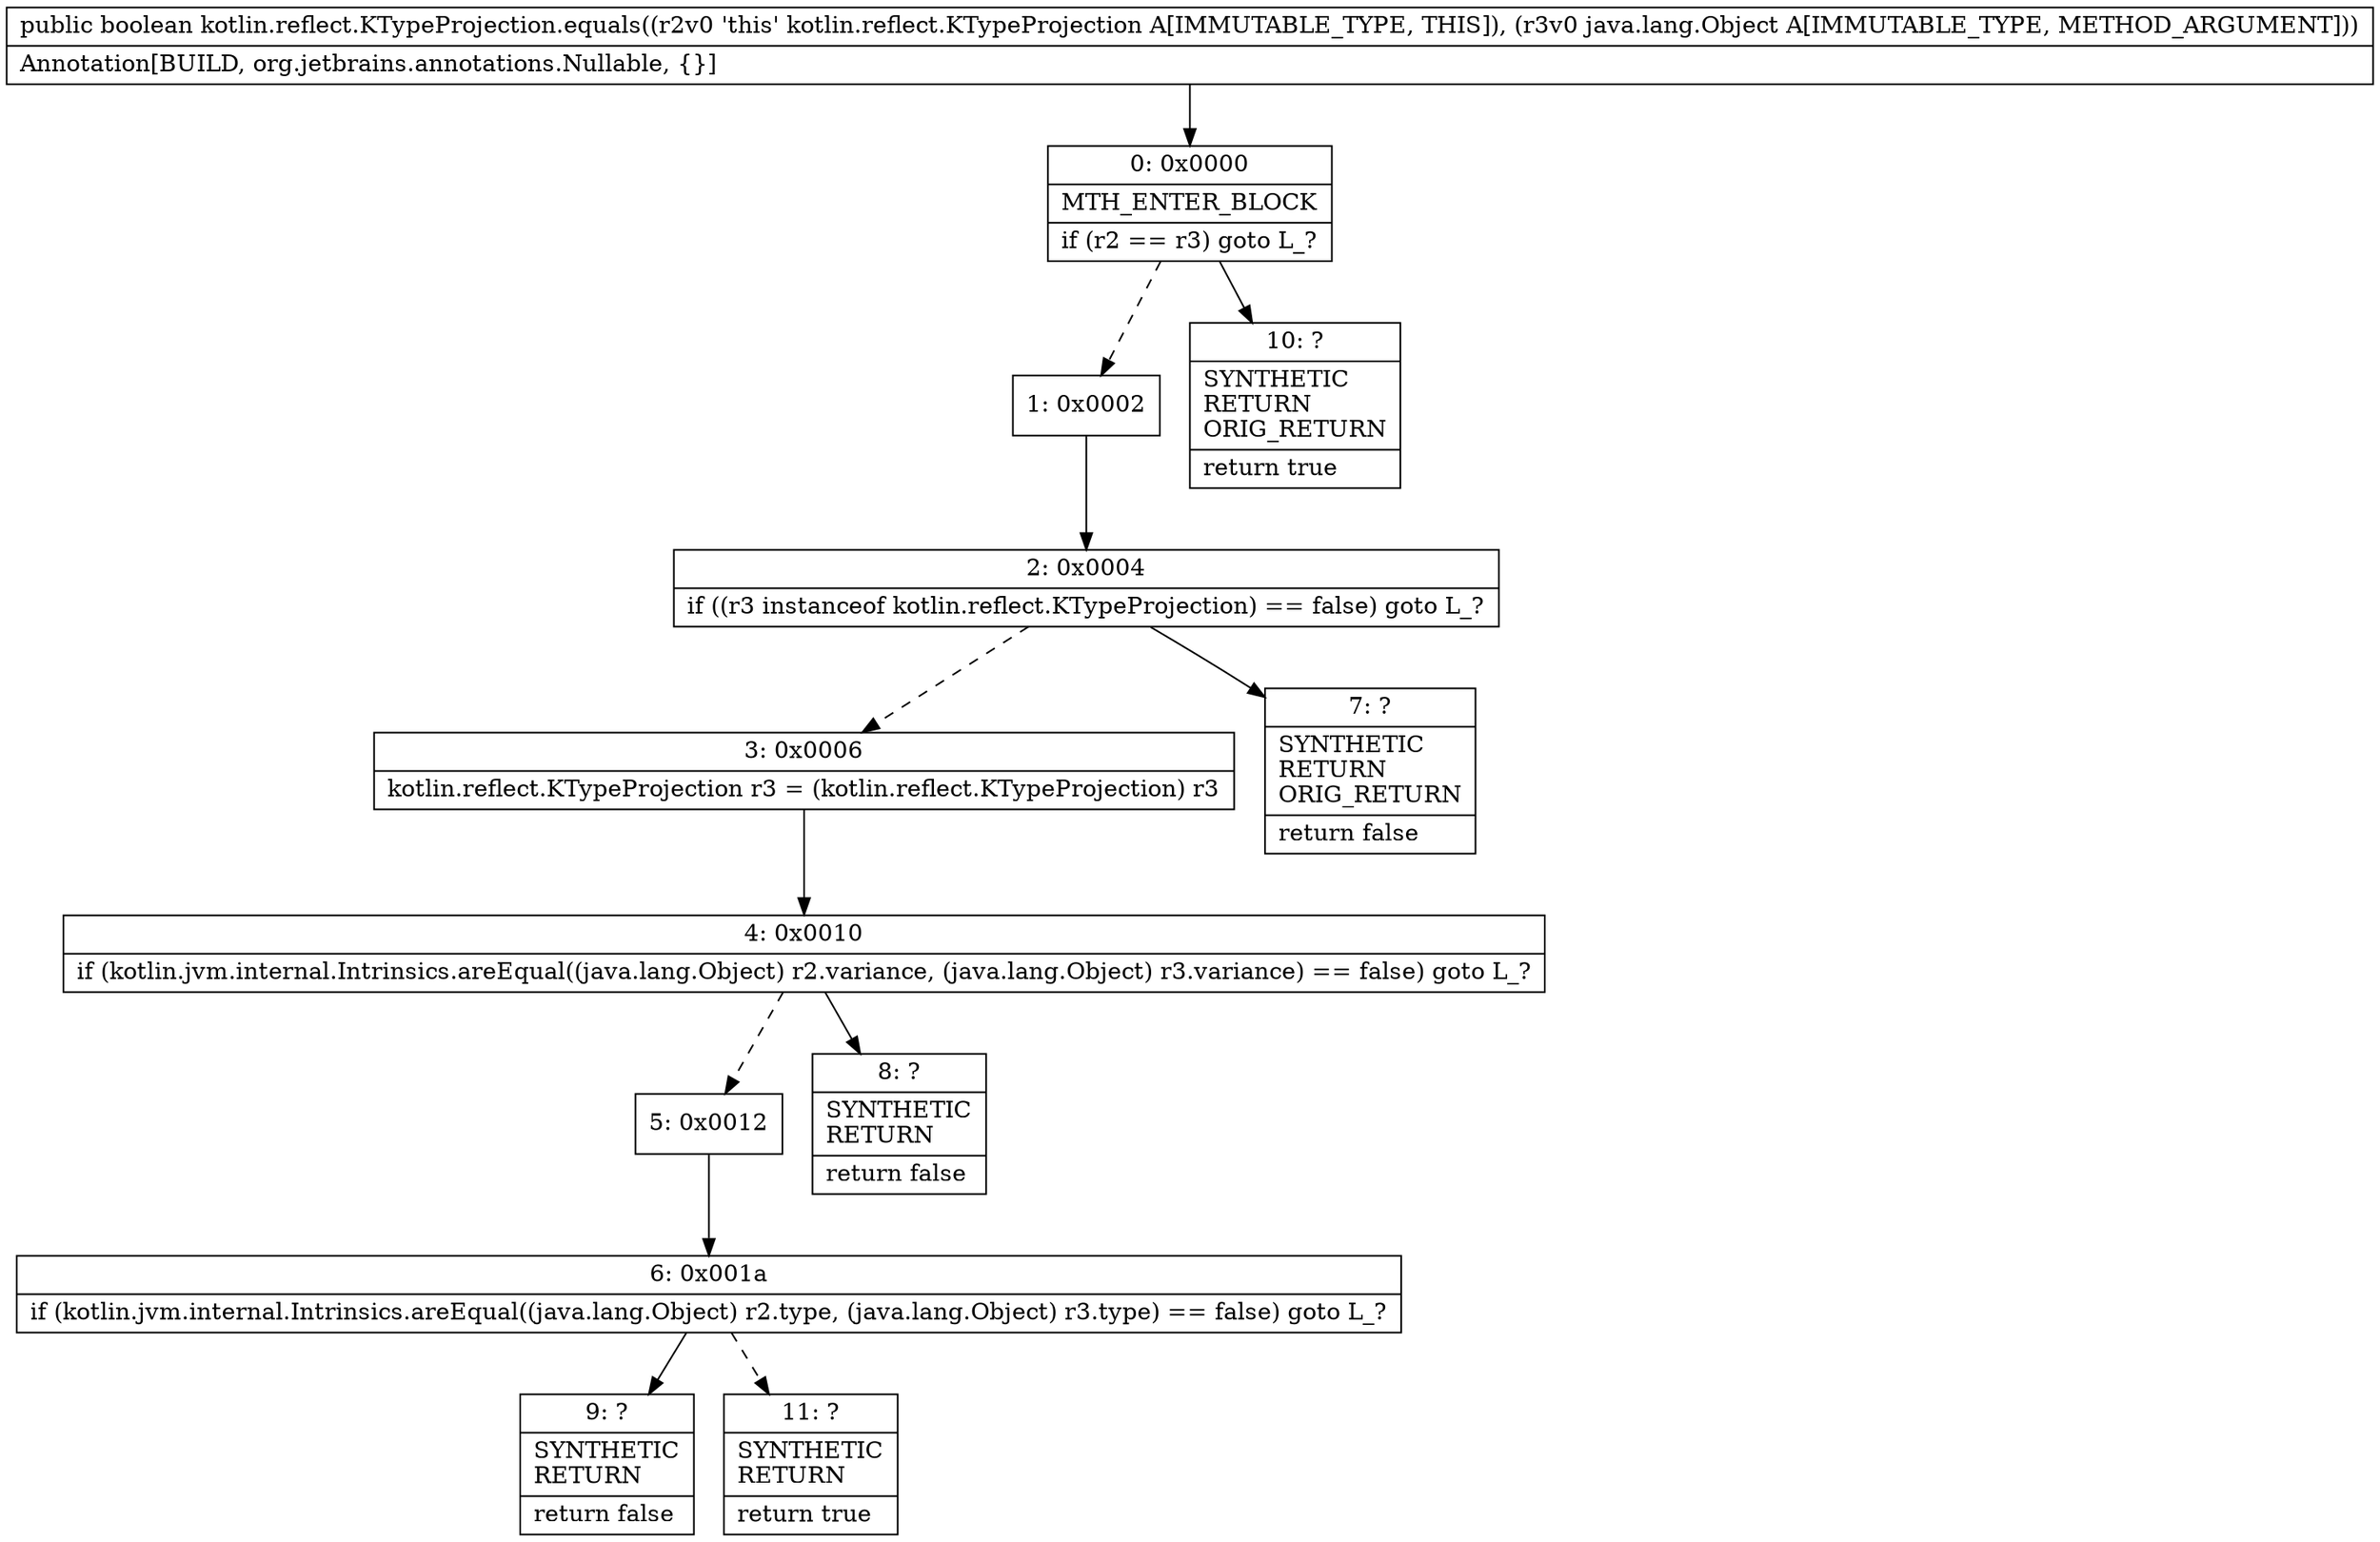 digraph "CFG forkotlin.reflect.KTypeProjection.equals(Ljava\/lang\/Object;)Z" {
Node_0 [shape=record,label="{0\:\ 0x0000|MTH_ENTER_BLOCK\l|if (r2 == r3) goto L_?\l}"];
Node_1 [shape=record,label="{1\:\ 0x0002}"];
Node_2 [shape=record,label="{2\:\ 0x0004|if ((r3 instanceof kotlin.reflect.KTypeProjection) == false) goto L_?\l}"];
Node_3 [shape=record,label="{3\:\ 0x0006|kotlin.reflect.KTypeProjection r3 = (kotlin.reflect.KTypeProjection) r3\l}"];
Node_4 [shape=record,label="{4\:\ 0x0010|if (kotlin.jvm.internal.Intrinsics.areEqual((java.lang.Object) r2.variance, (java.lang.Object) r3.variance) == false) goto L_?\l}"];
Node_5 [shape=record,label="{5\:\ 0x0012}"];
Node_6 [shape=record,label="{6\:\ 0x001a|if (kotlin.jvm.internal.Intrinsics.areEqual((java.lang.Object) r2.type, (java.lang.Object) r3.type) == false) goto L_?\l}"];
Node_7 [shape=record,label="{7\:\ ?|SYNTHETIC\lRETURN\lORIG_RETURN\l|return false\l}"];
Node_8 [shape=record,label="{8\:\ ?|SYNTHETIC\lRETURN\l|return false\l}"];
Node_9 [shape=record,label="{9\:\ ?|SYNTHETIC\lRETURN\l|return false\l}"];
Node_10 [shape=record,label="{10\:\ ?|SYNTHETIC\lRETURN\lORIG_RETURN\l|return true\l}"];
Node_11 [shape=record,label="{11\:\ ?|SYNTHETIC\lRETURN\l|return true\l}"];
MethodNode[shape=record,label="{public boolean kotlin.reflect.KTypeProjection.equals((r2v0 'this' kotlin.reflect.KTypeProjection A[IMMUTABLE_TYPE, THIS]), (r3v0 java.lang.Object A[IMMUTABLE_TYPE, METHOD_ARGUMENT]))  | Annotation[BUILD, org.jetbrains.annotations.Nullable, \{\}]\l}"];
MethodNode -> Node_0;
Node_0 -> Node_1[style=dashed];
Node_0 -> Node_10;
Node_1 -> Node_2;
Node_2 -> Node_3[style=dashed];
Node_2 -> Node_7;
Node_3 -> Node_4;
Node_4 -> Node_5[style=dashed];
Node_4 -> Node_8;
Node_5 -> Node_6;
Node_6 -> Node_9;
Node_6 -> Node_11[style=dashed];
}

